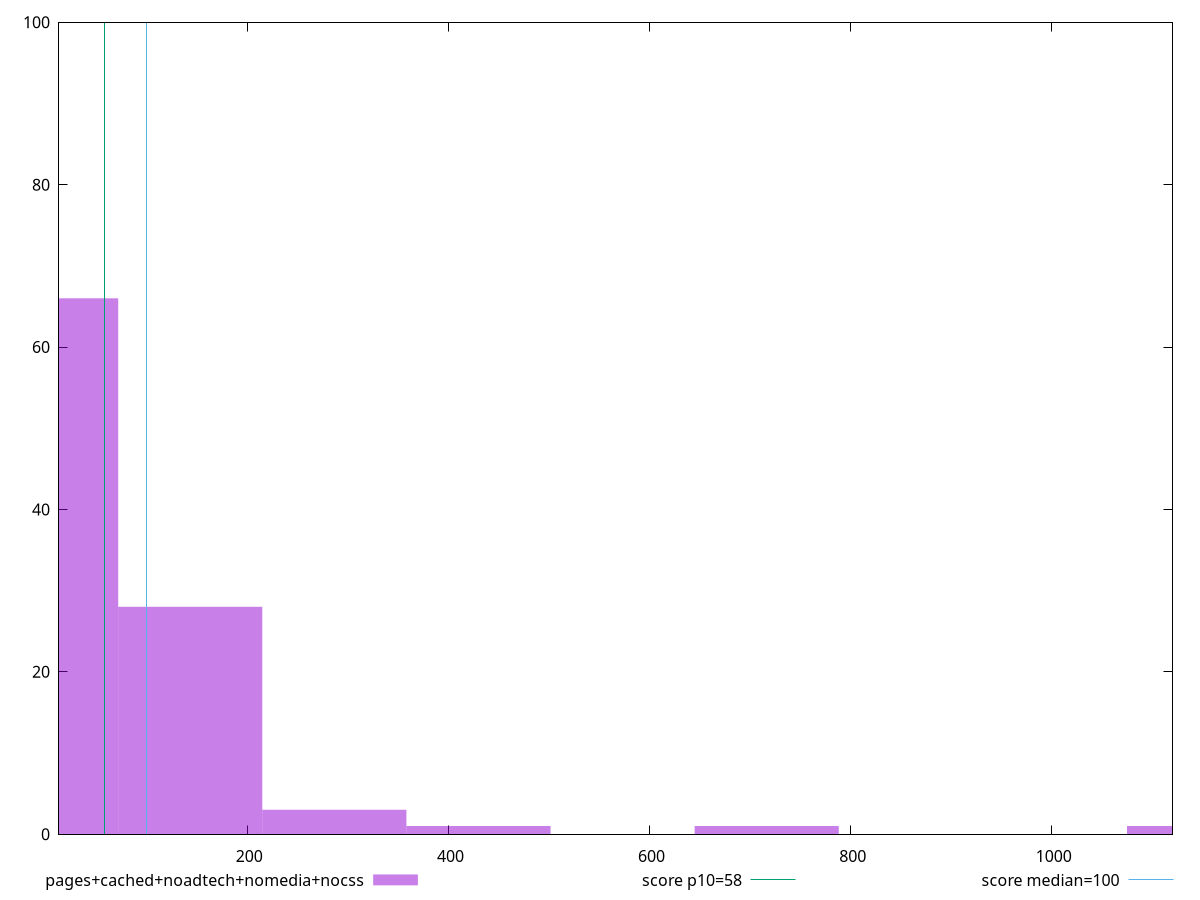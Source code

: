reset

$pagesCachedNoadtechNomediaNocss <<EOF
0 66
143.30317912012447 28
286.60635824024894 3
1146.4254329609957 1
429.9095373603734 1
716.5158956006223 1
EOF

set key outside below
set boxwidth 143.30317912012447
set xrange [12.8:1120]
set yrange [0:100]
set trange [0:100]
set style fill transparent solid 0.5 noborder

set parametric
set terminal svg size 640, 490 enhanced background rgb 'white'
set output "report_00013_2021-02-09T12-04-24.940Z/estimated-input-latency/comparison/histogram/4_vs_5.svg"

plot $pagesCachedNoadtechNomediaNocss title "pages+cached+noadtech+nomedia+nocss" with boxes, \
     58,t title "score p10=58", \
     100,t title "score median=100"

reset
